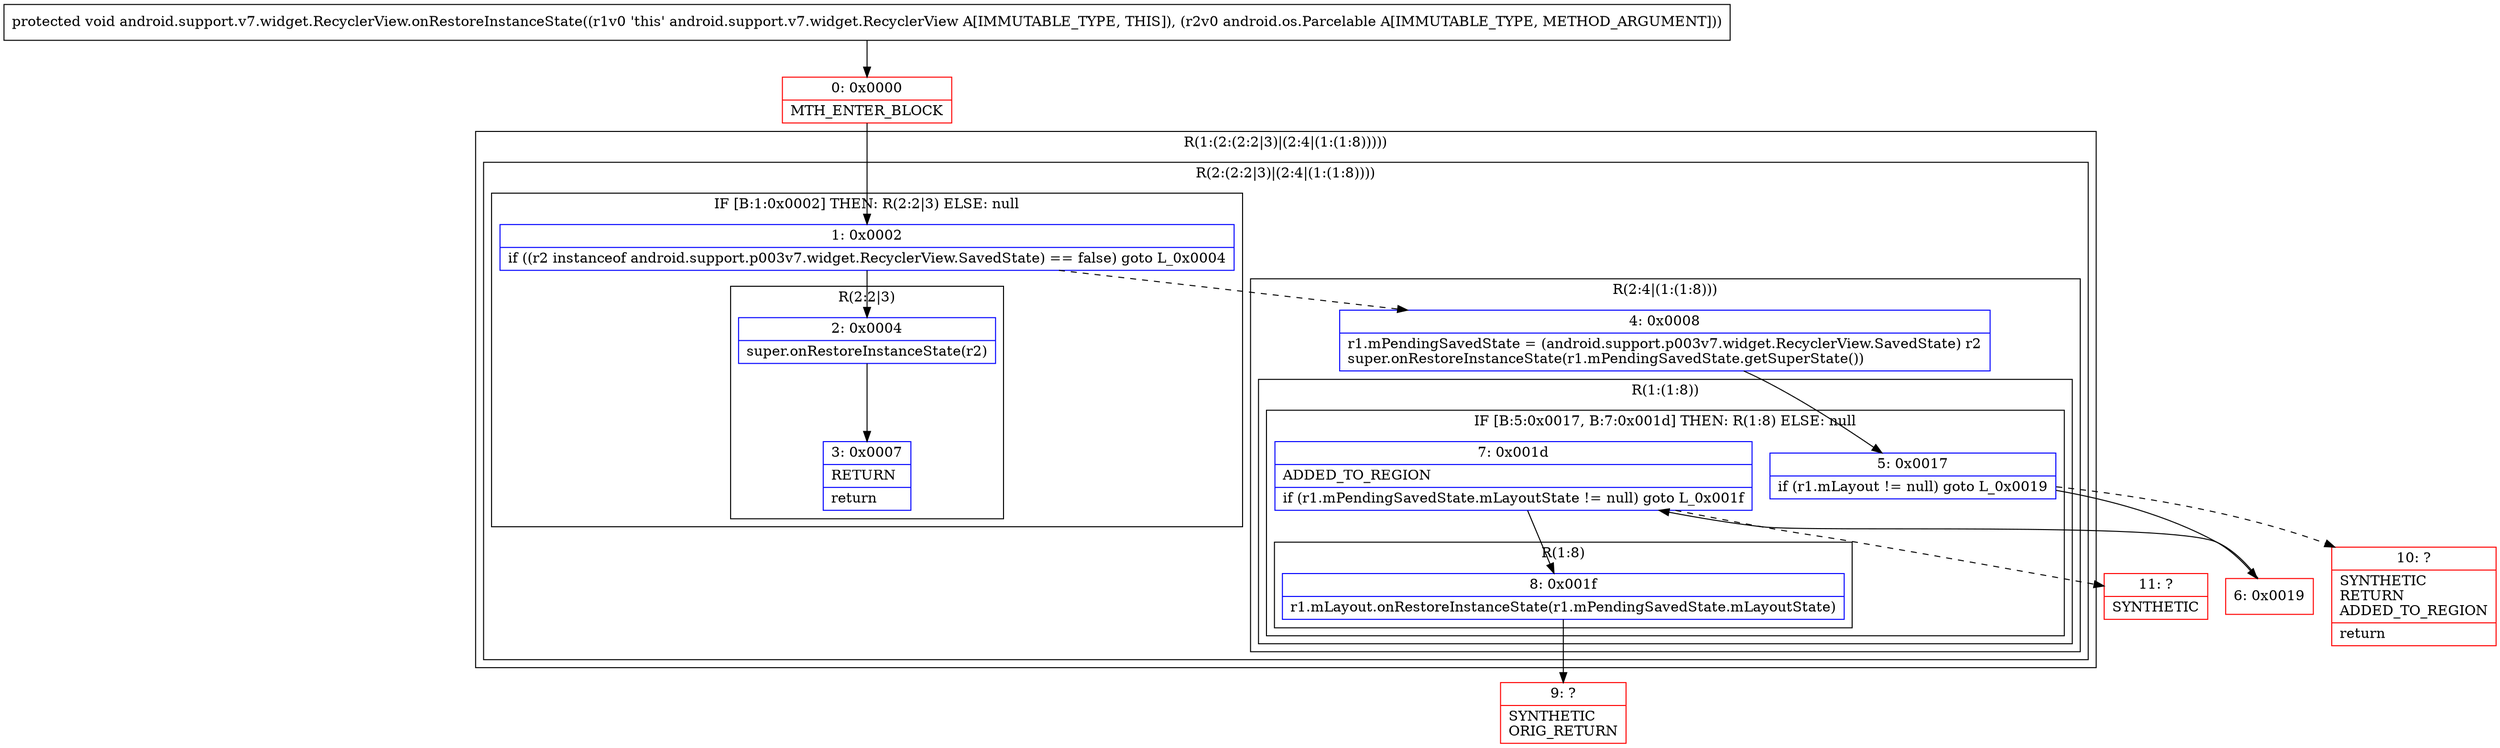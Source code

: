 digraph "CFG forandroid.support.v7.widget.RecyclerView.onRestoreInstanceState(Landroid\/os\/Parcelable;)V" {
subgraph cluster_Region_1001293551 {
label = "R(1:(2:(2:2|3)|(2:4|(1:(1:8)))))";
node [shape=record,color=blue];
subgraph cluster_Region_1789358021 {
label = "R(2:(2:2|3)|(2:4|(1:(1:8))))";
node [shape=record,color=blue];
subgraph cluster_IfRegion_357473846 {
label = "IF [B:1:0x0002] THEN: R(2:2|3) ELSE: null";
node [shape=record,color=blue];
Node_1 [shape=record,label="{1\:\ 0x0002|if ((r2 instanceof android.support.p003v7.widget.RecyclerView.SavedState) == false) goto L_0x0004\l}"];
subgraph cluster_Region_1063279486 {
label = "R(2:2|3)";
node [shape=record,color=blue];
Node_2 [shape=record,label="{2\:\ 0x0004|super.onRestoreInstanceState(r2)\l}"];
Node_3 [shape=record,label="{3\:\ 0x0007|RETURN\l|return\l}"];
}
}
subgraph cluster_Region_1890990979 {
label = "R(2:4|(1:(1:8)))";
node [shape=record,color=blue];
Node_4 [shape=record,label="{4\:\ 0x0008|r1.mPendingSavedState = (android.support.p003v7.widget.RecyclerView.SavedState) r2\lsuper.onRestoreInstanceState(r1.mPendingSavedState.getSuperState())\l}"];
subgraph cluster_Region_566143767 {
label = "R(1:(1:8))";
node [shape=record,color=blue];
subgraph cluster_IfRegion_1080045112 {
label = "IF [B:5:0x0017, B:7:0x001d] THEN: R(1:8) ELSE: null";
node [shape=record,color=blue];
Node_5 [shape=record,label="{5\:\ 0x0017|if (r1.mLayout != null) goto L_0x0019\l}"];
Node_7 [shape=record,label="{7\:\ 0x001d|ADDED_TO_REGION\l|if (r1.mPendingSavedState.mLayoutState != null) goto L_0x001f\l}"];
subgraph cluster_Region_2112235233 {
label = "R(1:8)";
node [shape=record,color=blue];
Node_8 [shape=record,label="{8\:\ 0x001f|r1.mLayout.onRestoreInstanceState(r1.mPendingSavedState.mLayoutState)\l}"];
}
}
}
}
}
}
Node_0 [shape=record,color=red,label="{0\:\ 0x0000|MTH_ENTER_BLOCK\l}"];
Node_6 [shape=record,color=red,label="{6\:\ 0x0019}"];
Node_9 [shape=record,color=red,label="{9\:\ ?|SYNTHETIC\lORIG_RETURN\l}"];
Node_10 [shape=record,color=red,label="{10\:\ ?|SYNTHETIC\lRETURN\lADDED_TO_REGION\l|return\l}"];
Node_11 [shape=record,color=red,label="{11\:\ ?|SYNTHETIC\l}"];
MethodNode[shape=record,label="{protected void android.support.v7.widget.RecyclerView.onRestoreInstanceState((r1v0 'this' android.support.v7.widget.RecyclerView A[IMMUTABLE_TYPE, THIS]), (r2v0 android.os.Parcelable A[IMMUTABLE_TYPE, METHOD_ARGUMENT])) }"];
MethodNode -> Node_0;
Node_1 -> Node_2;
Node_1 -> Node_4[style=dashed];
Node_2 -> Node_3;
Node_4 -> Node_5;
Node_5 -> Node_6;
Node_5 -> Node_10[style=dashed];
Node_7 -> Node_8;
Node_7 -> Node_11[style=dashed];
Node_8 -> Node_9;
Node_0 -> Node_1;
Node_6 -> Node_7;
}

